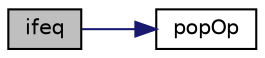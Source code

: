 digraph "ifeq"
{
 // INTERACTIVE_SVG=YES
  edge [fontname="Helvetica",fontsize="10",labelfontname="Helvetica",labelfontsize="10"];
  node [fontname="Helvetica",fontsize="10",shape=record];
  rankdir="LR";
  Node1498 [label="ifeq",height=0.2,width=0.4,color="black", fillcolor="grey75", style="filled", fontcolor="black"];
  Node1498 -> Node1499 [color="midnightblue",fontsize="10",style="solid",fontname="Helvetica"];
  Node1499 [label="popOp",height=0.2,width=0.4,color="black", fillcolor="white", style="filled",URL="$frame_8c.html#a3670f378856724ca85ced056e6bfc5c4"];
}
